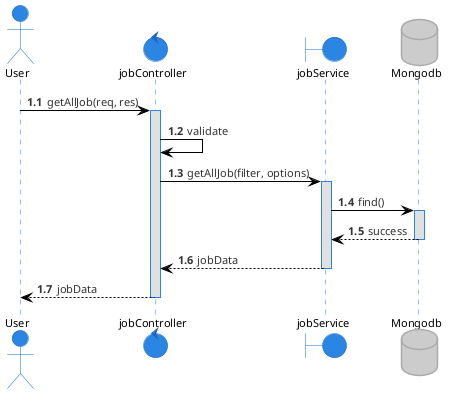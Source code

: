 @startuml getAllJob
!theme reddress-lightblue

autonumber 1.1
actor User
control  jobController
boundary jobService
database Mongodb

User -> jobController: getAllJob(req, res)
activate jobController
jobController -> jobController: validate
jobController -> jobService: getAllJob(filter, options)
activate jobService
jobService -> Mongodb: find()
activate Mongodb
Mongodb --> jobService: success
deactivate Mongodb
jobService --> jobController: jobData
deactivate jobService
jobController --> User: jobData
deactivate jobController

@enduml
